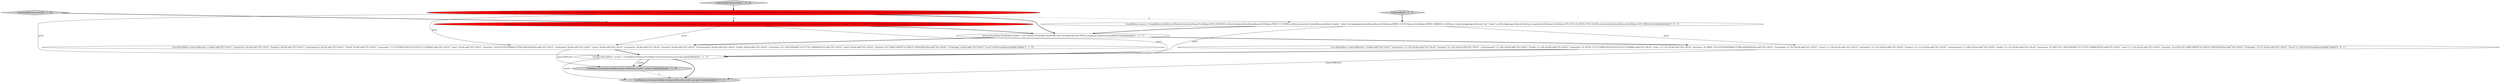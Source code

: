 digraph {
11 [style = filled, label = "List<ResultRow> expectedResults = builder.add(\"2011-04-01\",\"automotive\",1L,135L,0d,0d).add(\"2011-04-01\",\"business\",1L,118L,0d,0d).add(\"2011-04-01\",\"entertainment\",1L,158L,0d,0d).add(\"2011-04-01\",\"health\",1L,120L,0d,0d).add(\"2011-04-01\",\"mezzanine\",3L,2870L,737.0179286322613d,543195.4271253889d).add(\"2011-04-01\",\"news\",1L,121L,0d,0d).add(\"2011-04-01\",\"premium\",3L,2900L,726.6322593583996d,527994.4403402924d).add(\"2011-04-01\",\"technology\",1L,78L,0d,0d).add(\"2011-04-01\",\"travel\",1L,119L,0d,0d).add(\"2011-04-02\",\"automotive\",1L,147L,0d,0d).add(\"2011-04-02\",\"business\",1L,112L,0d,0d).add(\"2011-04-02\",\"entertainment\",1L,166L,0d,0d).add(\"2011-04-02\",\"health\",1L,113L,0d,0d).add(\"2011-04-02\",\"mezzanine\",3L,2447L,611.3420766546617d,373739.13468843425d).add(\"2011-04-02\",\"news\",1L,114L,0d,0d).add(\"2011-04-02\",\"premium\",3L,2505L,621.3898134843073d,386125.30030206224d).add(\"2011-04-02\",\"technology\",1L,97L,0d,0d).add(\"2011-04-02\",\"travel\",1L,126L,0d,0d).build(query)@@@7@@@['0', '0', '1']", fillcolor = white, shape = ellipse image = "AAA0AAABBB3BBB"];
3 [style = filled, label = "GroupByQuery query = GroupByQuery.builder().setDataSource(QueryRunnerTestHelper.DATA_SOURCE).setQuerySegmentSpec(QueryRunnerTestHelper.FIRST_TO_THIRD).setDimensions(new DefaultDimensionSpec(\"quality\",\"alias\")).setAggregatorSpecs(VarianceTestHelper.INDEX_VARIANCE_AGGR).setPostAggregatorSpecs(Collections.singletonList(VarianceTestHelper.STD_DEV_OF_INDEX_POST_AGGR)).setGranularity(QueryRunnerTestHelper.DAY_GRAN).build()@@@3@@@['1', '0', '0']", fillcolor = red, shape = ellipse image = "AAA1AAABBB1BBB"];
2 [style = filled, label = "Iterable<ResultRow> results = GroupByQueryRunnerTestHelper.runQuery(factory,runner,query)@@@8@@@['1', '1', '1']", fillcolor = white, shape = ellipse image = "AAA0AAABBB1BBB"];
7 [style = filled, label = "GroupByQuery query = queryBuilder.setDataSource(QueryRunnerTestHelper.DATA_SOURCE).setQuerySegmentSpec(QueryRunnerTestHelper.FIRST_TO_THIRD).setDimensions(new DefaultDimensionSpec(\"quality\",\"alias\")).setAggregatorSpecs(VarianceTestHelper.INDEX_VARIANCE_AGGR).setPostAggregatorSpecs(Collections.singletonList(VarianceTestHelper.STD_DEV_OF_INDEX_POST_AGGR)).setGranularity(QueryRunnerTestHelper.DAY_GRAN).build()@@@3@@@['0', '1', '0']", fillcolor = red, shape = ellipse image = "AAA1AAABBB2BBB"];
5 [style = filled, label = "VarianceTestHelper.RowBuilder builder = new VarianceTestHelper.RowBuilder(new String((((edu.fdu.CPPDG.tinypdg.pe.ExpressionInfo@909e72)@@@4@@@['1', '1', '1']", fillcolor = white, shape = ellipse image = "AAA0AAABBB1BBB"];
10 [style = filled, label = "GroupByQuery query = GroupByQuery.builder().setDataSource(QueryRunnerTestHelper.DATA_SOURCE).setQuerySegmentSpec(QueryRunnerTestHelper.FIRST_TO_THIRD).setDimensions(new DefaultDimensionSpec(\"quality\",\"alias\")).setAggregatorSpecs(QueryRunnerTestHelper.ROWS_COUNT,VarianceTestHelper.INDEX_VARIANCE_AGGR,new LongSumAggregatorFactory(\"idx\",\"index\")).setPostAggregatorSpecs(Collections.singletonList(VarianceTestHelper.STD_DEV_OF_INDEX_POST_AGGR)).setGranularity(QueryRunnerTestHelper.DAY_GRAN).build()@@@3@@@['0', '0', '1']", fillcolor = white, shape = ellipse image = "AAA0AAABBB3BBB"];
9 [style = filled, label = "TestHelper.assertExpectedObjects(expectedResults,results,\"groupBy\")@@@9@@@['0', '0', '1']", fillcolor = lightgray, shape = ellipse image = "AAA0AAABBB3BBB"];
0 [style = filled, label = "TestHelper.assertExpectedObjects(expectedResults,results,\"variance\")@@@9@@@['1', '1', '0']", fillcolor = lightgray, shape = ellipse image = "AAA0AAABBB1BBB"];
4 [style = filled, label = "List<ResultRow> expectedResults = builder.add(\"2011-04-01\",\"automotive\",0d,0d).add(\"2011-04-01\",\"business\",0d,0d).add(\"2011-04-01\",\"entertainment\",0d,0d).add(\"2011-04-01\",\"health\",0d,0d).add(\"2011-04-01\",\"mezzanine\",737.0179286322613d,543195.4271253889d).add(\"2011-04-01\",\"news\",0d,0d).add(\"2011-04-01\",\"premium\",726.6322593583996d,527994.4403402924d).add(\"2011-04-01\",\"technology\",0d,0d).add(\"2011-04-01\",\"travel\",0d,0d).add(\"2011-04-02\",\"automotive\",0d,0d).add(\"2011-04-02\",\"business\",0d,0d).add(\"2011-04-02\",\"entertainment\",0d,0d).add(\"2011-04-02\",\"health\",0d,0d).add(\"2011-04-02\",\"mezzanine\",611.3420766546617d,373739.13468843425d).add(\"2011-04-02\",\"news\",0d,0d).add(\"2011-04-02\",\"premium\",621.3898134843073d,386125.30030206224d).add(\"2011-04-02\",\"technology\",0d,0d).add(\"2011-04-02\",\"travel\",0d,0d).build(query)@@@7@@@['1', '1', '0']", fillcolor = white, shape = ellipse image = "AAA0AAABBB1BBB"];
8 [style = filled, label = "testGroupBy['0', '0', '1']", fillcolor = lightgray, shape = diamond image = "AAA0AAABBB3BBB"];
1 [style = filled, label = "testGroupByVarianceOnly['1', '0', '0']", fillcolor = lightgray, shape = diamond image = "AAA0AAABBB1BBB"];
6 [style = filled, label = "testGroupByVarianceOnly['0', '1', '0']", fillcolor = lightgray, shape = diamond image = "AAA0AAABBB2BBB"];
8->10 [style = bold, label=""];
10->11 [style = solid, label="query"];
2->0 [style = solid, label="results"];
3->7 [style = dashed, label="0"];
4->0 [style = solid, label="expectedResults"];
1->3 [style = bold, label=""];
3->2 [style = solid, label="query"];
4->2 [style = bold, label=""];
2->9 [style = bold, label=""];
11->2 [style = bold, label=""];
3->4 [style = solid, label="query"];
7->2 [style = solid, label="query"];
3->5 [style = bold, label=""];
2->0 [style = bold, label=""];
7->5 [style = bold, label=""];
10->5 [style = bold, label=""];
10->2 [style = solid, label="query"];
5->4 [style = bold, label=""];
2->9 [style = solid, label="results"];
7->4 [style = solid, label="query"];
11->9 [style = solid, label="expectedResults"];
5->11 [style = bold, label=""];
3->10 [style = dashed, label="0"];
0->9 [style = dashed, label="0"];
6->7 [style = bold, label=""];
}
